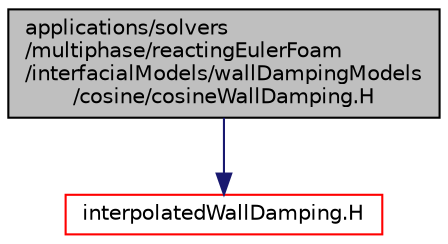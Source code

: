 digraph "applications/solvers/multiphase/reactingEulerFoam/interfacialModels/wallDampingModels/cosine/cosineWallDamping.H"
{
  bgcolor="transparent";
  edge [fontname="Helvetica",fontsize="10",labelfontname="Helvetica",labelfontsize="10"];
  node [fontname="Helvetica",fontsize="10",shape=record];
  Node1 [label="applications/solvers\l/multiphase/reactingEulerFoam\l/interfacialModels/wallDampingModels\l/cosine/cosineWallDamping.H",height=0.2,width=0.4,color="black", fillcolor="grey75", style="filled", fontcolor="black"];
  Node1 -> Node2 [color="midnightblue",fontsize="10",style="solid",fontname="Helvetica"];
  Node2 [label="interpolatedWallDamping.H",height=0.2,width=0.4,color="red",URL="$a03751.html"];
}
